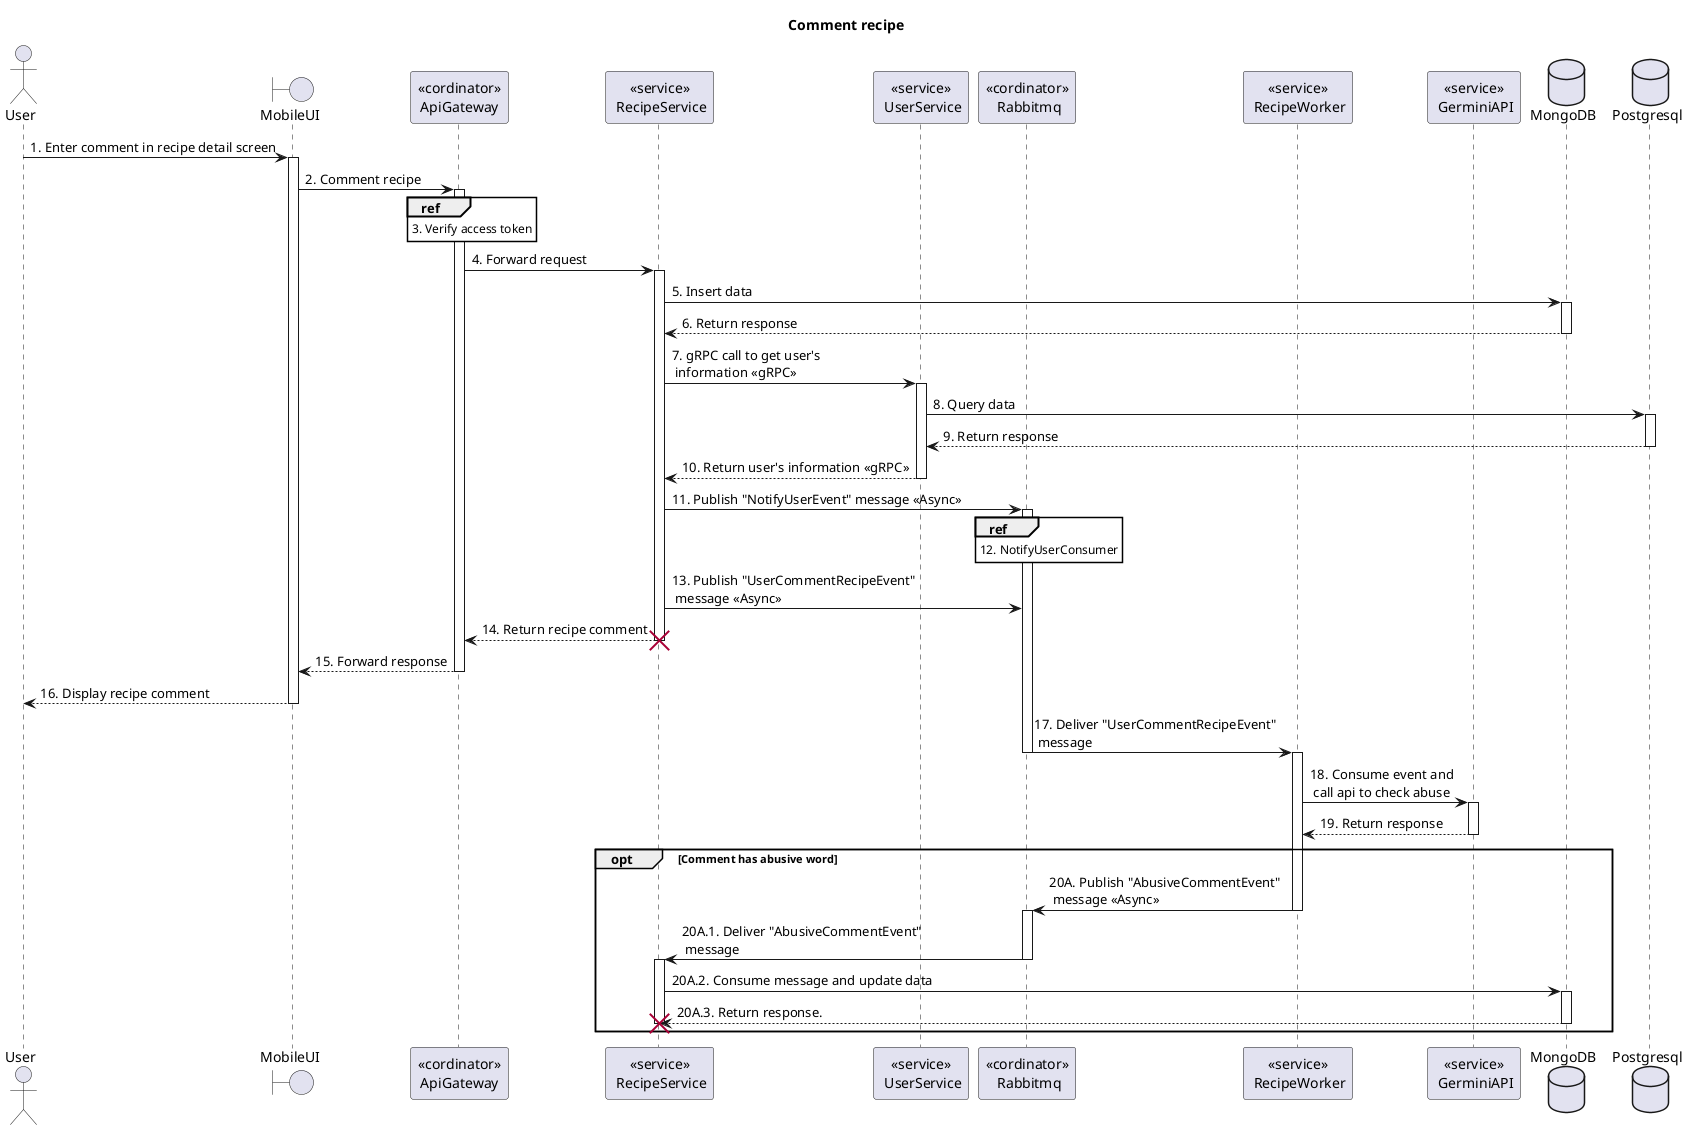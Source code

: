 @startuml Sequence
title "Comment recipe"
<style>
  sequenceDiagram {
    reference {
      BackGroundColor white
    }
}
</style>

actor User
boundary MobileUI
participant "<<cordinator>>\nApiGateway" as ApiGateway
participant "<<service>>\n RecipeService" as RecipeService
participant "<<service>>\n UserService" as UserService
participant "<<cordinator>>\n Rabbitmq" as Rabbitmq
participant "<<service>>\n RecipeWorker" as RecipeWorker
participant "<<service>>\n GerminiAPI" as GerminiAPI
database MongoDB
database Postgresql

User -> MobileUI++: 1. Enter comment in recipe detail screen

MobileUI -> ApiGateway++: 2. Comment recipe

ref over ApiGateway: 3. Verify access token

ApiGateway -> RecipeService++: 4. Forward request

RecipeService -> MongoDB++: 5. Insert data
RecipeService <-- MongoDB--: 6. Return response

RecipeService -> UserService++: 7. gRPC call to get user's \n information <<gRPC>>
UserService -> Postgresql++: 8. Query data
UserService <-- Postgresql--: 9. Return response
RecipeService <-- UserService--: 10. Return user's information <<gRPC>>

RecipeService -> Rabbitmq++: 11. Publish "NotifyUserEvent" message <<Async>>
ref over Rabbitmq: 12. NotifyUserConsumer
RecipeService -> Rabbitmq: 13. Publish "UserCommentRecipeEvent" \n message <<Async>>
ApiGateway <-- RecipeService--: 14. Return recipe comment
destroy RecipeService
MobileUI <-- ApiGateway--: 15. Forward response
User <-- MobileUI--: 16. Display recipe comment

Rabbitmq -> RecipeWorker: 17. Deliver "UserCommentRecipeEvent"\n message
deactivate Rabbitmq
activate RecipeWorker

RecipeWorker -> GerminiAPI++: 18. Consume event and \n call api to check abuse
RecipeWorker <-- GerminiAPI--: 19. Return response

opt Comment has abusive word
    RecipeWorker -> Rabbitmq: 20A. Publish "AbusiveCommentEvent" \n message <<Async>>
    deactivate RecipeWorker
    activate Rabbitmq
    Rabbitmq -> RecipeService: 20A.1. Deliver "AbusiveCommentEvent"\n message
    deactivate Rabbitmq
    activate RecipeService
    RecipeService -> MongoDB++: 20A.2. Consume message and update data
    RecipeService <-- MongoDB--: 20A.3. Return response.
    destroy RecipeService
    deactivate RecipeService
end opt
@enduml
